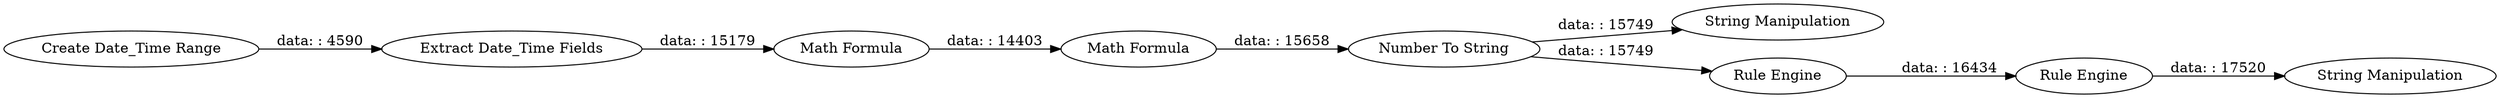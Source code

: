 digraph {
	"986909025325669722_7" [label="Math Formula"]
	"986909025325669722_1638" [label="Rule Engine"]
	"986909025325669722_11" [label="Number To String"]
	"986909025325669722_10" [label="String Manipulation"]
	"986909025325669722_6" [label="Create Date_Time Range"]
	"986909025325669722_1637" [label="String Manipulation"]
	"986909025325669722_8" [label="Math Formula"]
	"986909025325669722_1636" [label="Rule Engine"]
	"986909025325669722_1639" [label="Extract Date_Time Fields"]
	"986909025325669722_1636" -> "986909025325669722_1638" [label="data: : 16434"]
	"986909025325669722_1639" -> "986909025325669722_7" [label="data: : 15179"]
	"986909025325669722_7" -> "986909025325669722_8" [label="data: : 14403"]
	"986909025325669722_11" -> "986909025325669722_1636" [label="data: : 15749"]
	"986909025325669722_6" -> "986909025325669722_1639" [label="data: : 4590"]
	"986909025325669722_11" -> "986909025325669722_10" [label="data: : 15749"]
	"986909025325669722_1638" -> "986909025325669722_1637" [label="data: : 17520"]
	"986909025325669722_8" -> "986909025325669722_11" [label="data: : 15658"]
	rankdir=LR
}
